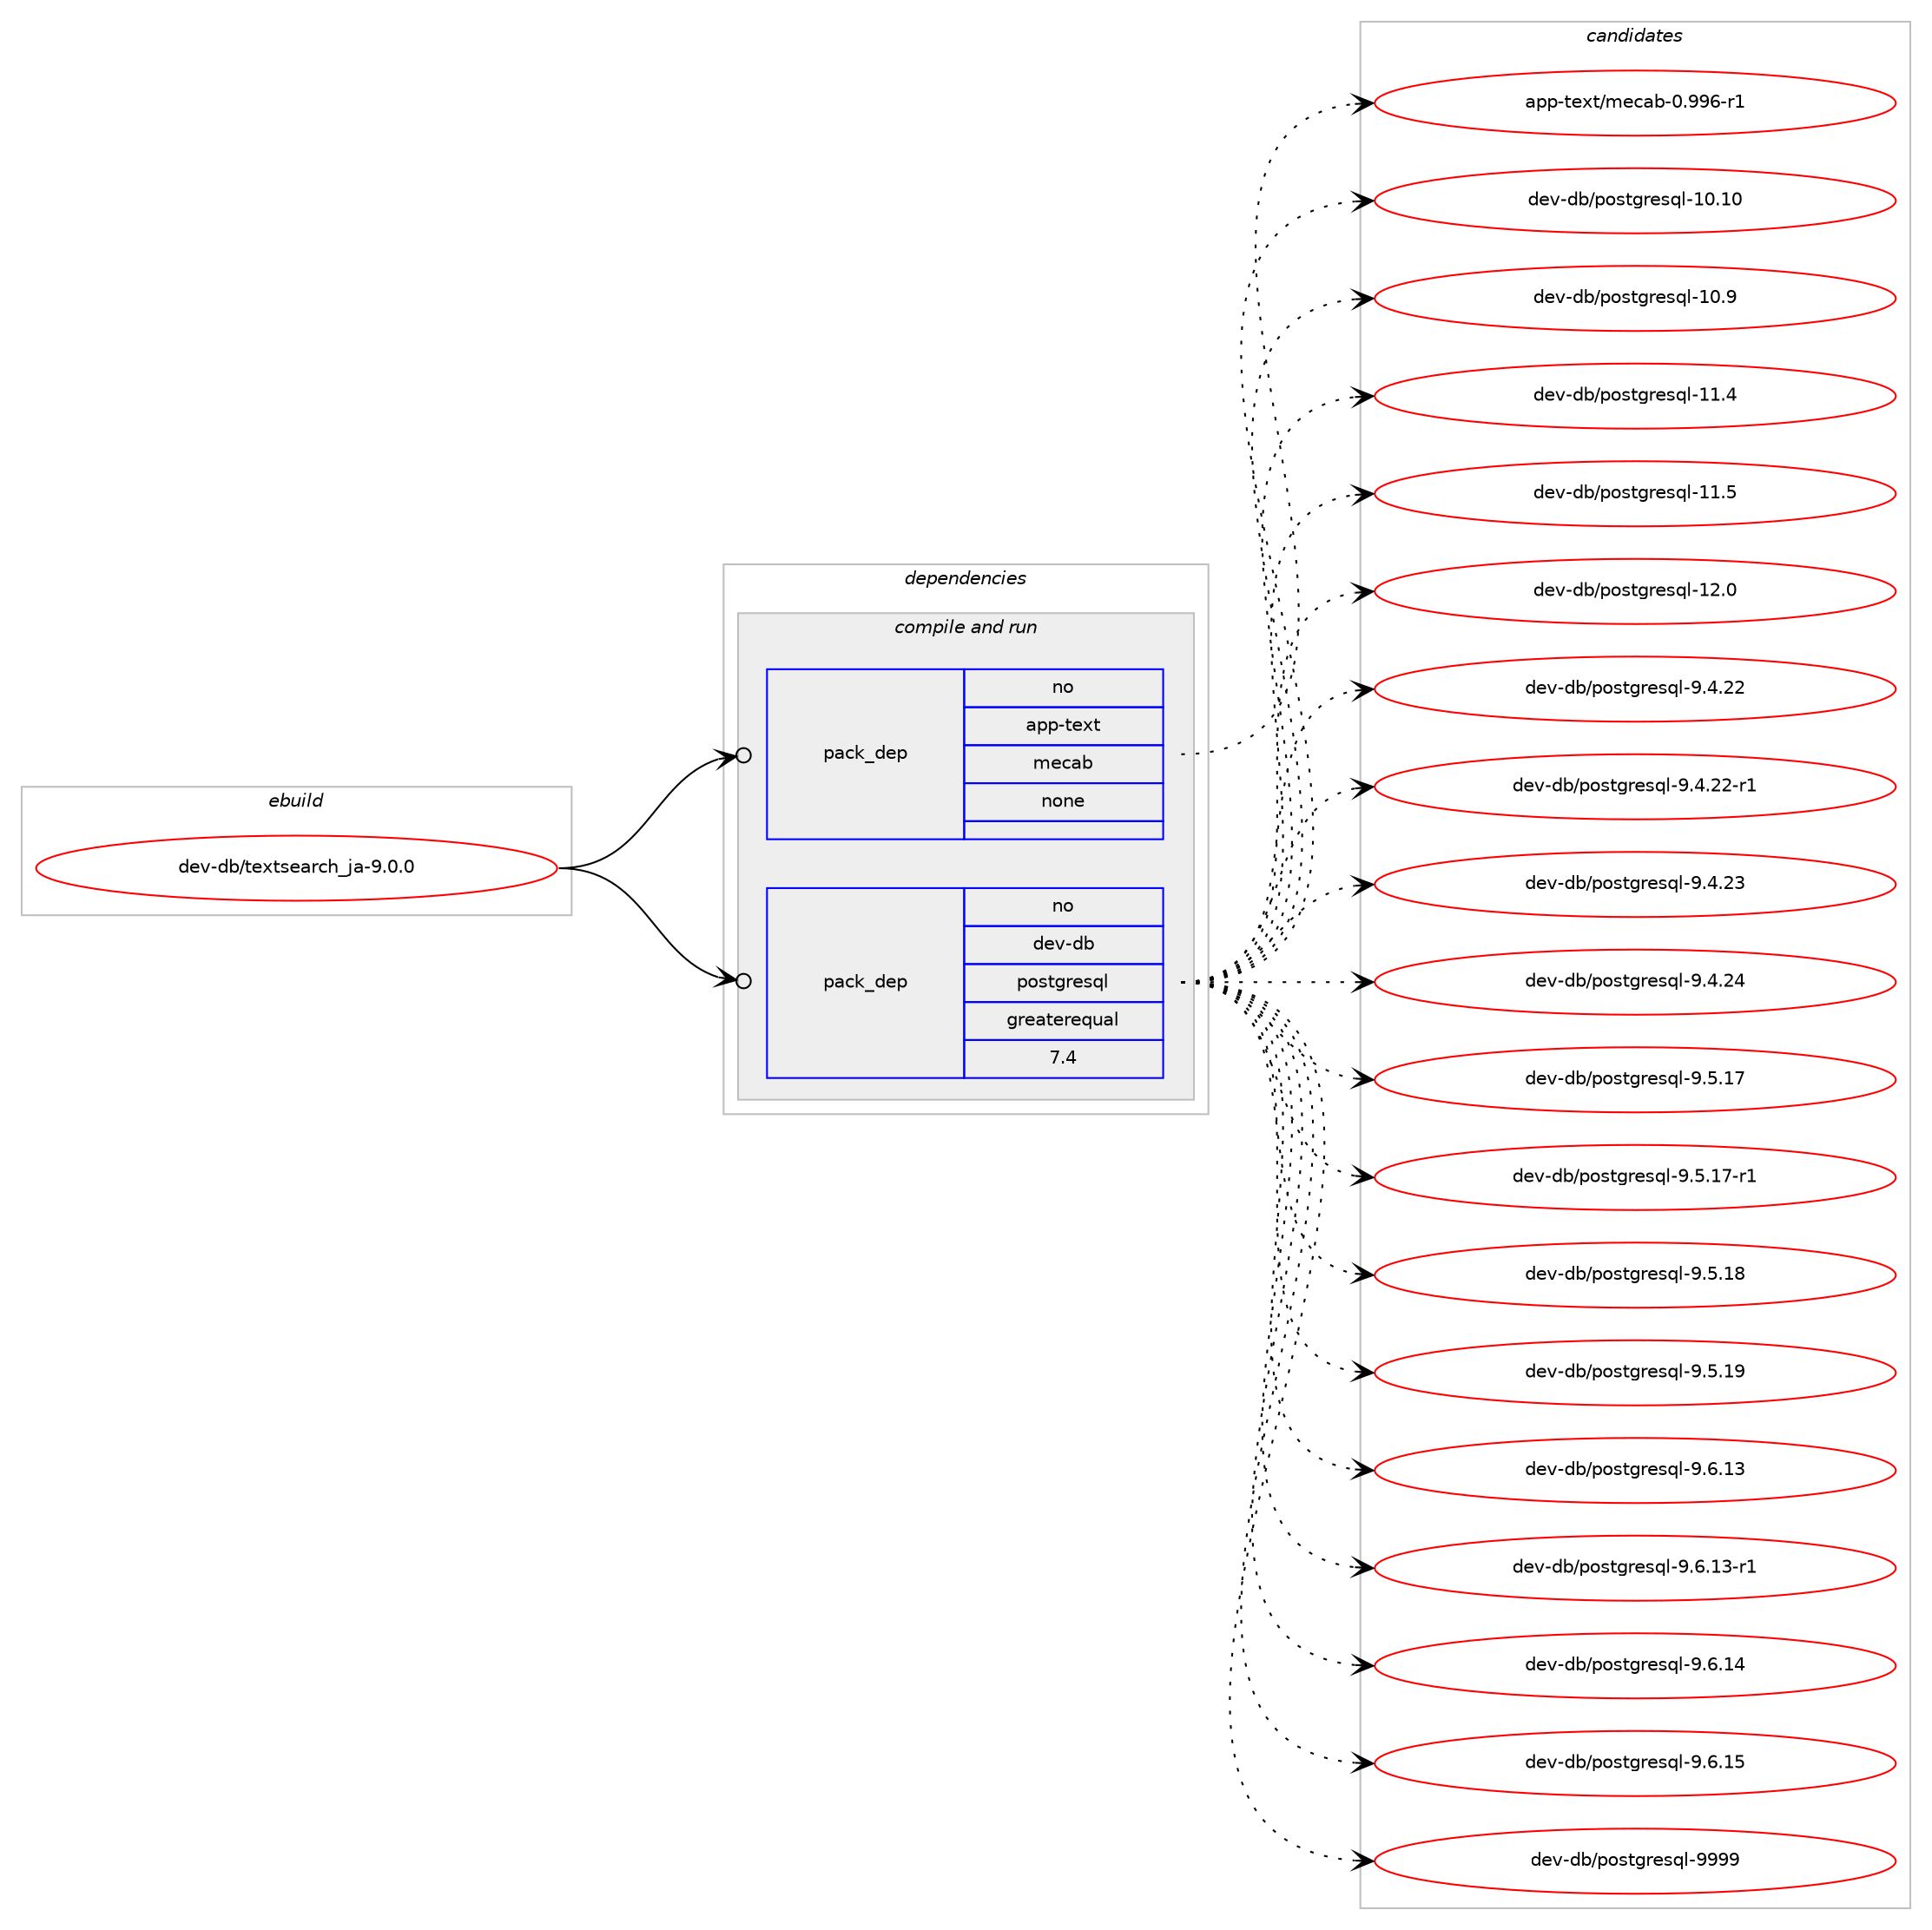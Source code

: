 digraph prolog {

# *************
# Graph options
# *************

newrank=true;
concentrate=true;
compound=true;
graph [rankdir=LR,fontname=Helvetica,fontsize=10,ranksep=1.5];#, ranksep=2.5, nodesep=0.2];
edge  [arrowhead=vee];
node  [fontname=Helvetica,fontsize=10];

# **********
# The ebuild
# **********

subgraph cluster_leftcol {
color=gray;
rank=same;
label=<<i>ebuild</i>>;
id [label="dev-db/textsearch_ja-9.0.0", color=red, width=4, href="../dev-db/textsearch_ja-9.0.0.svg"];
}

# ****************
# The dependencies
# ****************

subgraph cluster_midcol {
color=gray;
label=<<i>dependencies</i>>;
subgraph cluster_compile {
fillcolor="#eeeeee";
style=filled;
label=<<i>compile</i>>;
}
subgraph cluster_compileandrun {
fillcolor="#eeeeee";
style=filled;
label=<<i>compile and run</i>>;
subgraph pack389536 {
dependency523595 [label=<<TABLE BORDER="0" CELLBORDER="1" CELLSPACING="0" CELLPADDING="4" WIDTH="220"><TR><TD ROWSPAN="6" CELLPADDING="30">pack_dep</TD></TR><TR><TD WIDTH="110">no</TD></TR><TR><TD>app-text</TD></TR><TR><TD>mecab</TD></TR><TR><TD>none</TD></TR><TR><TD></TD></TR></TABLE>>, shape=none, color=blue];
}
id:e -> dependency523595:w [weight=20,style="solid",arrowhead="odotvee"];
subgraph pack389537 {
dependency523596 [label=<<TABLE BORDER="0" CELLBORDER="1" CELLSPACING="0" CELLPADDING="4" WIDTH="220"><TR><TD ROWSPAN="6" CELLPADDING="30">pack_dep</TD></TR><TR><TD WIDTH="110">no</TD></TR><TR><TD>dev-db</TD></TR><TR><TD>postgresql</TD></TR><TR><TD>greaterequal</TD></TR><TR><TD>7.4</TD></TR></TABLE>>, shape=none, color=blue];
}
id:e -> dependency523596:w [weight=20,style="solid",arrowhead="odotvee"];
}
subgraph cluster_run {
fillcolor="#eeeeee";
style=filled;
label=<<i>run</i>>;
}
}

# **************
# The candidates
# **************

subgraph cluster_choices {
rank=same;
color=gray;
label=<<i>candidates</i>>;

subgraph choice389536 {
color=black;
nodesep=1;
choice9711211245116101120116471091019997984548465757544511449 [label="app-text/mecab-0.996-r1", color=red, width=4,href="../app-text/mecab-0.996-r1.svg"];
dependency523595:e -> choice9711211245116101120116471091019997984548465757544511449:w [style=dotted,weight="100"];
}
subgraph choice389537 {
color=black;
nodesep=1;
choice100101118451009847112111115116103114101115113108454948464948 [label="dev-db/postgresql-10.10", color=red, width=4,href="../dev-db/postgresql-10.10.svg"];
choice1001011184510098471121111151161031141011151131084549484657 [label="dev-db/postgresql-10.9", color=red, width=4,href="../dev-db/postgresql-10.9.svg"];
choice1001011184510098471121111151161031141011151131084549494652 [label="dev-db/postgresql-11.4", color=red, width=4,href="../dev-db/postgresql-11.4.svg"];
choice1001011184510098471121111151161031141011151131084549494653 [label="dev-db/postgresql-11.5", color=red, width=4,href="../dev-db/postgresql-11.5.svg"];
choice1001011184510098471121111151161031141011151131084549504648 [label="dev-db/postgresql-12.0", color=red, width=4,href="../dev-db/postgresql-12.0.svg"];
choice10010111845100984711211111511610311410111511310845574652465050 [label="dev-db/postgresql-9.4.22", color=red, width=4,href="../dev-db/postgresql-9.4.22.svg"];
choice100101118451009847112111115116103114101115113108455746524650504511449 [label="dev-db/postgresql-9.4.22-r1", color=red, width=4,href="../dev-db/postgresql-9.4.22-r1.svg"];
choice10010111845100984711211111511610311410111511310845574652465051 [label="dev-db/postgresql-9.4.23", color=red, width=4,href="../dev-db/postgresql-9.4.23.svg"];
choice10010111845100984711211111511610311410111511310845574652465052 [label="dev-db/postgresql-9.4.24", color=red, width=4,href="../dev-db/postgresql-9.4.24.svg"];
choice10010111845100984711211111511610311410111511310845574653464955 [label="dev-db/postgresql-9.5.17", color=red, width=4,href="../dev-db/postgresql-9.5.17.svg"];
choice100101118451009847112111115116103114101115113108455746534649554511449 [label="dev-db/postgresql-9.5.17-r1", color=red, width=4,href="../dev-db/postgresql-9.5.17-r1.svg"];
choice10010111845100984711211111511610311410111511310845574653464956 [label="dev-db/postgresql-9.5.18", color=red, width=4,href="../dev-db/postgresql-9.5.18.svg"];
choice10010111845100984711211111511610311410111511310845574653464957 [label="dev-db/postgresql-9.5.19", color=red, width=4,href="../dev-db/postgresql-9.5.19.svg"];
choice10010111845100984711211111511610311410111511310845574654464951 [label="dev-db/postgresql-9.6.13", color=red, width=4,href="../dev-db/postgresql-9.6.13.svg"];
choice100101118451009847112111115116103114101115113108455746544649514511449 [label="dev-db/postgresql-9.6.13-r1", color=red, width=4,href="../dev-db/postgresql-9.6.13-r1.svg"];
choice10010111845100984711211111511610311410111511310845574654464952 [label="dev-db/postgresql-9.6.14", color=red, width=4,href="../dev-db/postgresql-9.6.14.svg"];
choice10010111845100984711211111511610311410111511310845574654464953 [label="dev-db/postgresql-9.6.15", color=red, width=4,href="../dev-db/postgresql-9.6.15.svg"];
choice1001011184510098471121111151161031141011151131084557575757 [label="dev-db/postgresql-9999", color=red, width=4,href="../dev-db/postgresql-9999.svg"];
dependency523596:e -> choice100101118451009847112111115116103114101115113108454948464948:w [style=dotted,weight="100"];
dependency523596:e -> choice1001011184510098471121111151161031141011151131084549484657:w [style=dotted,weight="100"];
dependency523596:e -> choice1001011184510098471121111151161031141011151131084549494652:w [style=dotted,weight="100"];
dependency523596:e -> choice1001011184510098471121111151161031141011151131084549494653:w [style=dotted,weight="100"];
dependency523596:e -> choice1001011184510098471121111151161031141011151131084549504648:w [style=dotted,weight="100"];
dependency523596:e -> choice10010111845100984711211111511610311410111511310845574652465050:w [style=dotted,weight="100"];
dependency523596:e -> choice100101118451009847112111115116103114101115113108455746524650504511449:w [style=dotted,weight="100"];
dependency523596:e -> choice10010111845100984711211111511610311410111511310845574652465051:w [style=dotted,weight="100"];
dependency523596:e -> choice10010111845100984711211111511610311410111511310845574652465052:w [style=dotted,weight="100"];
dependency523596:e -> choice10010111845100984711211111511610311410111511310845574653464955:w [style=dotted,weight="100"];
dependency523596:e -> choice100101118451009847112111115116103114101115113108455746534649554511449:w [style=dotted,weight="100"];
dependency523596:e -> choice10010111845100984711211111511610311410111511310845574653464956:w [style=dotted,weight="100"];
dependency523596:e -> choice10010111845100984711211111511610311410111511310845574653464957:w [style=dotted,weight="100"];
dependency523596:e -> choice10010111845100984711211111511610311410111511310845574654464951:w [style=dotted,weight="100"];
dependency523596:e -> choice100101118451009847112111115116103114101115113108455746544649514511449:w [style=dotted,weight="100"];
dependency523596:e -> choice10010111845100984711211111511610311410111511310845574654464952:w [style=dotted,weight="100"];
dependency523596:e -> choice10010111845100984711211111511610311410111511310845574654464953:w [style=dotted,weight="100"];
dependency523596:e -> choice1001011184510098471121111151161031141011151131084557575757:w [style=dotted,weight="100"];
}
}

}
